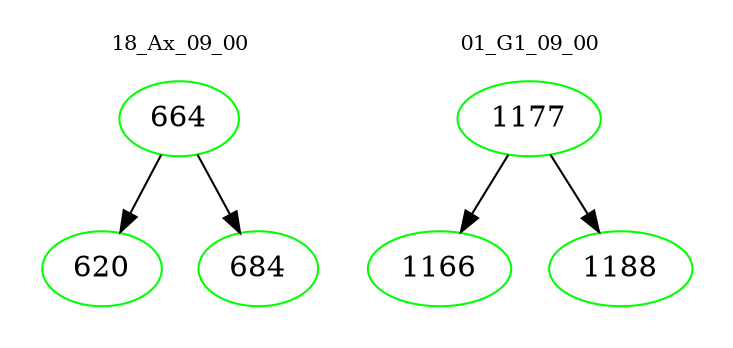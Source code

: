 digraph{
subgraph cluster_0 {
color = white
label = "18_Ax_09_00";
fontsize=10;
T0_664 [label="664", color="green"]
T0_664 -> T0_620 [color="black"]
T0_620 [label="620", color="green"]
T0_664 -> T0_684 [color="black"]
T0_684 [label="684", color="green"]
}
subgraph cluster_1 {
color = white
label = "01_G1_09_00";
fontsize=10;
T1_1177 [label="1177", color="green"]
T1_1177 -> T1_1166 [color="black"]
T1_1166 [label="1166", color="green"]
T1_1177 -> T1_1188 [color="black"]
T1_1188 [label="1188", color="green"]
}
}
